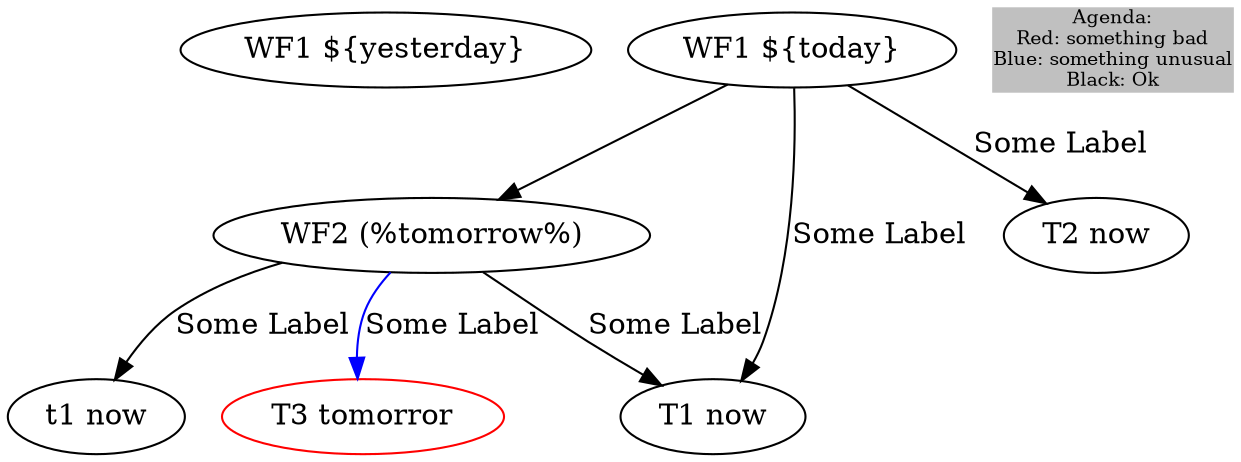 strict digraph {
    "WF1 ${yesterday}" -> {}
    "WF1 ${today}" -> "WF2 (%tomorrow%)" edge[label="Some Label" edgetooltip="Some extra info"];
    "WF1 ${today}" -> "T1 now";
    "WF1 ${today}" -> "T2 now";
    "WF2 (%tomorrow%)" -> "T1 now";
    "WF2 (%tomorrow%)" -> "t1 now" node[color=red] edge[color=blue];
    "WF2 (%tomorrow%)" -> "T3 tomorror";
    "Agenda:\nRed: something bad\nBlue: something unusual\nBlack: Ok" [margin=0 color=gray fontcolor=black fillcolor=gray fontsize=9 width=0.5 shape=rect style=filled]
}